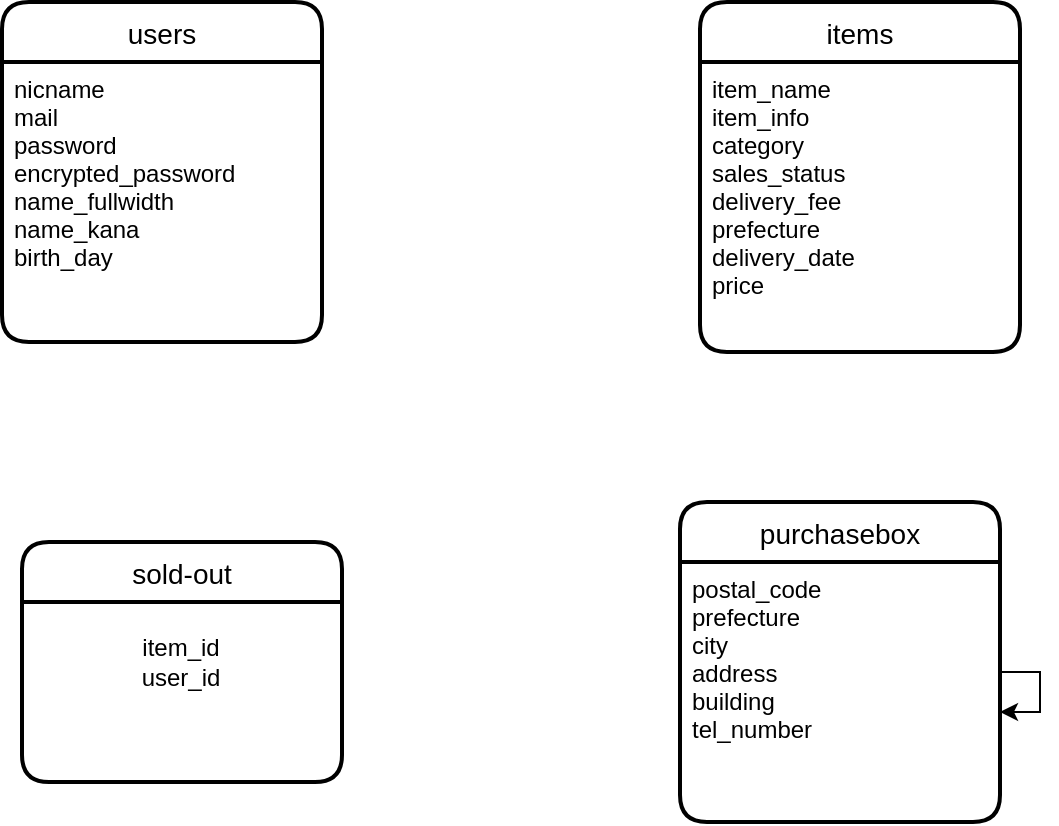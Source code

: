 <mxfile>
    <diagram id="f_L1bFic5z9Dvxor5wue" name="ページ1">
        <mxGraphModel dx="790" dy="751" grid="1" gridSize="10" guides="1" tooltips="1" connect="1" arrows="1" fold="1" page="1" pageScale="1" pageWidth="850" pageHeight="1100" math="0" shadow="0">
            <root>
                <mxCell id="0"/>
                <mxCell id="1" parent="0"/>
                <mxCell id="9" value="users" style="swimlane;childLayout=stackLayout;horizontal=1;startSize=30;horizontalStack=0;rounded=1;fontSize=14;fontStyle=0;strokeWidth=2;resizeParent=0;resizeLast=1;shadow=0;dashed=0;align=center;" parent="1" vertex="1">
                    <mxGeometry x="31" y="30" width="160" height="170" as="geometry"/>
                </mxCell>
                <mxCell id="10" value="nicname &#10;mail&#10;password&#10;encrypted_password&#10;name_fullwidth&#10;name_kana&#10;birth_day&#10;" style="align=left;strokeColor=none;fillColor=none;spacingLeft=4;fontSize=12;verticalAlign=top;resizable=0;rotatable=0;part=1;" parent="9" vertex="1">
                    <mxGeometry y="30" width="160" height="140" as="geometry"/>
                </mxCell>
                <mxCell id="11" value="items" style="swimlane;childLayout=stackLayout;horizontal=1;startSize=30;horizontalStack=0;rounded=1;fontSize=14;fontStyle=0;strokeWidth=2;resizeParent=0;resizeLast=1;shadow=0;dashed=0;align=center;" parent="1" vertex="1">
                    <mxGeometry x="380" y="30" width="160" height="175" as="geometry"/>
                </mxCell>
                <mxCell id="12" value="item_name&#10;item_info&#10;category&#10;sales_status&#10;delivery_fee&#10;prefecture&#10;delivery_date&#10;price" style="align=left;strokeColor=none;fillColor=none;spacingLeft=4;fontSize=12;verticalAlign=top;resizable=0;rotatable=0;part=1;" parent="11" vertex="1">
                    <mxGeometry y="30" width="160" height="145" as="geometry"/>
                </mxCell>
                <mxCell id="13" value="purchasebox" style="swimlane;childLayout=stackLayout;horizontal=1;startSize=30;horizontalStack=0;rounded=1;fontSize=14;fontStyle=0;strokeWidth=2;resizeParent=0;resizeLast=1;shadow=0;dashed=0;align=center;" parent="1" vertex="1">
                    <mxGeometry x="370" y="280" width="160" height="160" as="geometry"/>
                </mxCell>
                <mxCell id="14" value="postal_code&#10;prefecture&#10;city&#10;address&#10;building&#10;tel_number" style="align=left;strokeColor=none;fillColor=none;spacingLeft=4;fontSize=12;verticalAlign=top;resizable=0;rotatable=0;part=1;" parent="13" vertex="1">
                    <mxGeometry y="30" width="160" height="130" as="geometry"/>
                </mxCell>
                <mxCell id="15" style="edgeStyle=orthogonalEdgeStyle;rounded=0;orthogonalLoop=1;jettySize=auto;html=1;" parent="13" source="14" target="14" edge="1">
                    <mxGeometry relative="1" as="geometry"/>
                </mxCell>
                <mxCell id="17" value="sold-out" style="swimlane;childLayout=stackLayout;horizontal=1;startSize=30;horizontalStack=0;rounded=1;fontSize=14;fontStyle=0;strokeWidth=2;resizeParent=0;resizeLast=1;shadow=0;dashed=0;align=center;" parent="1" vertex="1">
                    <mxGeometry x="41" y="300" width="160" height="120" as="geometry"/>
                </mxCell>
                <mxCell id="21" value="item_id&lt;br&gt;user_id&lt;br&gt;" style="text;html=1;align=center;verticalAlign=middle;resizable=0;points=[];autosize=1;" parent="1" vertex="1">
                    <mxGeometry x="95" y="345" width="50" height="30" as="geometry"/>
                </mxCell>
            </root>
        </mxGraphModel>
    </diagram>
</mxfile>